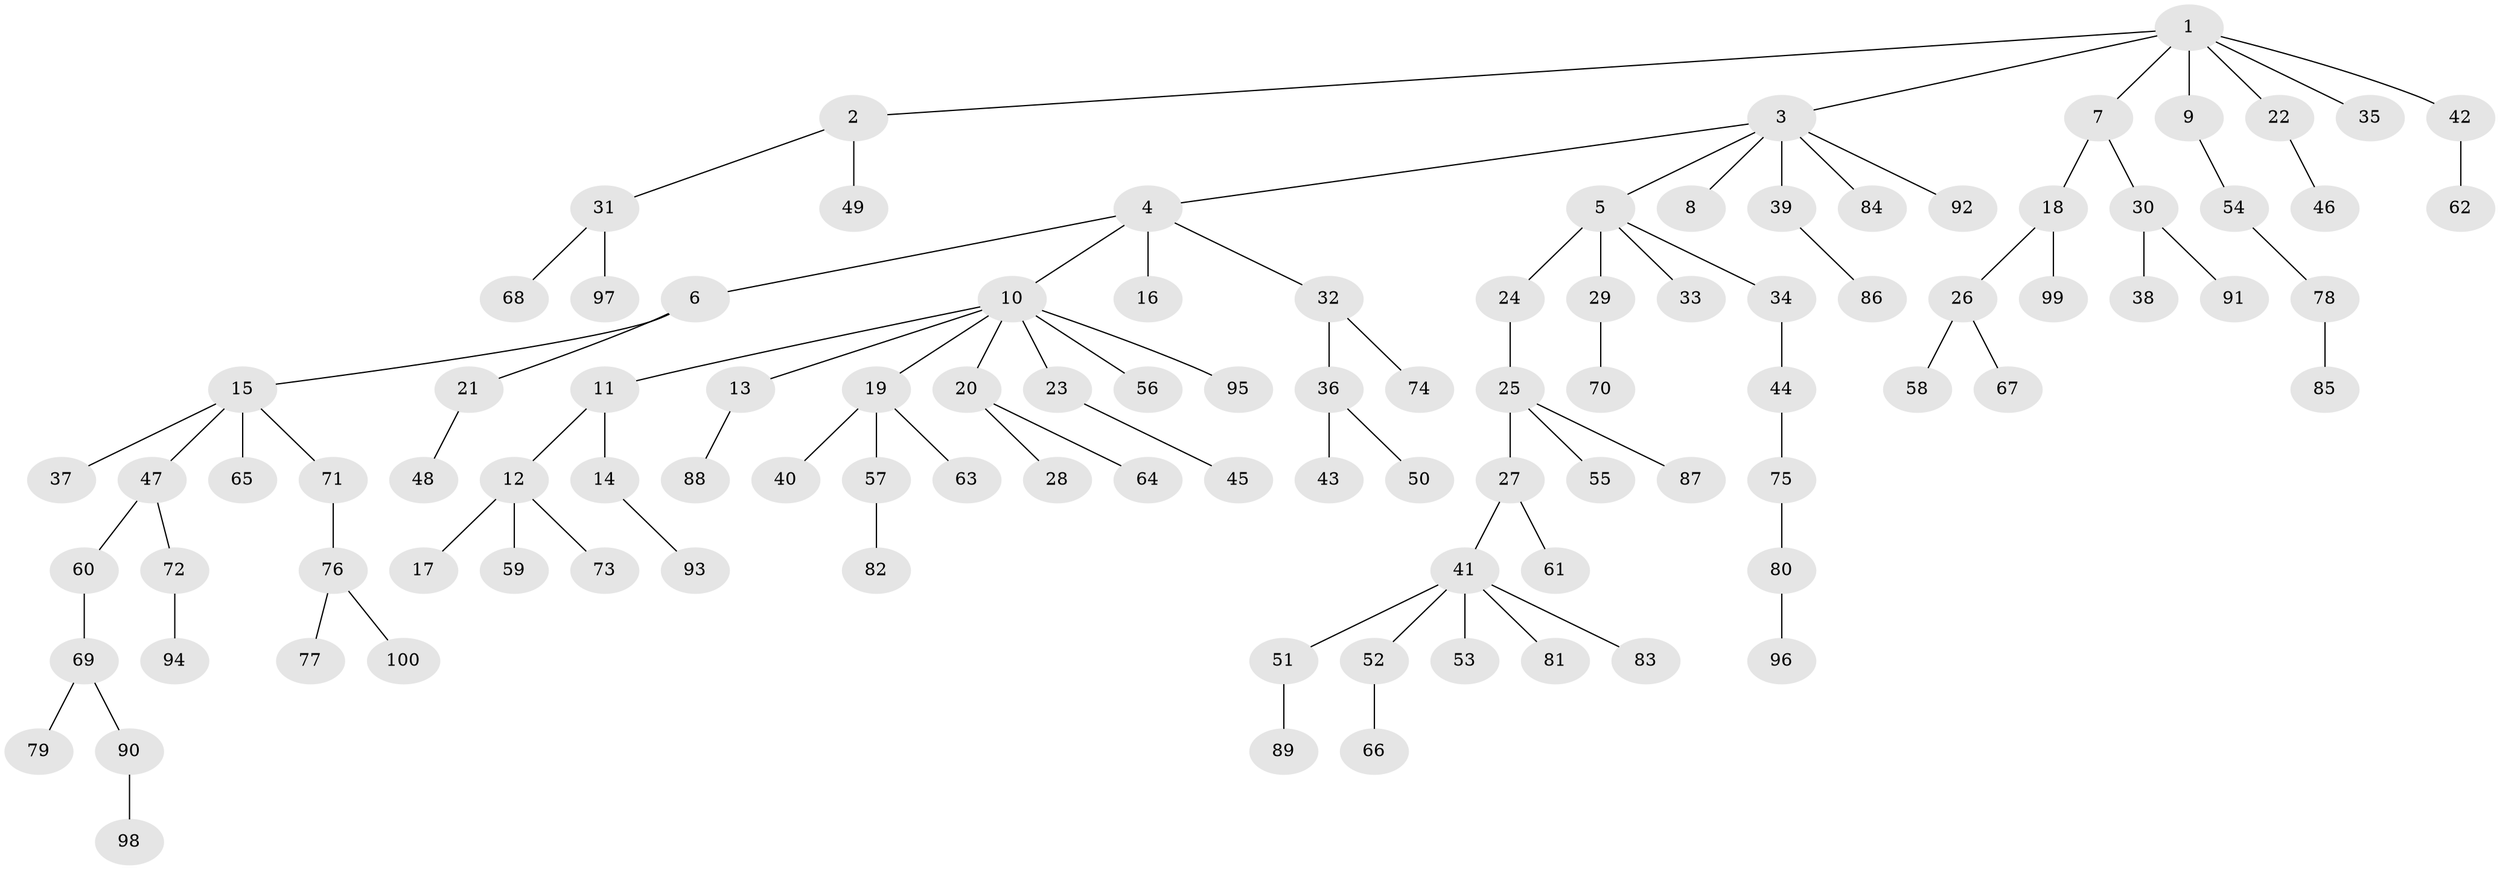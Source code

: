 // Generated by graph-tools (version 1.1) at 2025/50/03/09/25 03:50:17]
// undirected, 100 vertices, 99 edges
graph export_dot {
graph [start="1"]
  node [color=gray90,style=filled];
  1;
  2;
  3;
  4;
  5;
  6;
  7;
  8;
  9;
  10;
  11;
  12;
  13;
  14;
  15;
  16;
  17;
  18;
  19;
  20;
  21;
  22;
  23;
  24;
  25;
  26;
  27;
  28;
  29;
  30;
  31;
  32;
  33;
  34;
  35;
  36;
  37;
  38;
  39;
  40;
  41;
  42;
  43;
  44;
  45;
  46;
  47;
  48;
  49;
  50;
  51;
  52;
  53;
  54;
  55;
  56;
  57;
  58;
  59;
  60;
  61;
  62;
  63;
  64;
  65;
  66;
  67;
  68;
  69;
  70;
  71;
  72;
  73;
  74;
  75;
  76;
  77;
  78;
  79;
  80;
  81;
  82;
  83;
  84;
  85;
  86;
  87;
  88;
  89;
  90;
  91;
  92;
  93;
  94;
  95;
  96;
  97;
  98;
  99;
  100;
  1 -- 2;
  1 -- 3;
  1 -- 7;
  1 -- 9;
  1 -- 22;
  1 -- 35;
  1 -- 42;
  2 -- 31;
  2 -- 49;
  3 -- 4;
  3 -- 5;
  3 -- 8;
  3 -- 39;
  3 -- 84;
  3 -- 92;
  4 -- 6;
  4 -- 10;
  4 -- 16;
  4 -- 32;
  5 -- 24;
  5 -- 29;
  5 -- 33;
  5 -- 34;
  6 -- 15;
  6 -- 21;
  7 -- 18;
  7 -- 30;
  9 -- 54;
  10 -- 11;
  10 -- 13;
  10 -- 19;
  10 -- 20;
  10 -- 23;
  10 -- 56;
  10 -- 95;
  11 -- 12;
  11 -- 14;
  12 -- 17;
  12 -- 59;
  12 -- 73;
  13 -- 88;
  14 -- 93;
  15 -- 37;
  15 -- 47;
  15 -- 65;
  15 -- 71;
  18 -- 26;
  18 -- 99;
  19 -- 40;
  19 -- 57;
  19 -- 63;
  20 -- 28;
  20 -- 64;
  21 -- 48;
  22 -- 46;
  23 -- 45;
  24 -- 25;
  25 -- 27;
  25 -- 55;
  25 -- 87;
  26 -- 58;
  26 -- 67;
  27 -- 41;
  27 -- 61;
  29 -- 70;
  30 -- 38;
  30 -- 91;
  31 -- 68;
  31 -- 97;
  32 -- 36;
  32 -- 74;
  34 -- 44;
  36 -- 43;
  36 -- 50;
  39 -- 86;
  41 -- 51;
  41 -- 52;
  41 -- 53;
  41 -- 81;
  41 -- 83;
  42 -- 62;
  44 -- 75;
  47 -- 60;
  47 -- 72;
  51 -- 89;
  52 -- 66;
  54 -- 78;
  57 -- 82;
  60 -- 69;
  69 -- 79;
  69 -- 90;
  71 -- 76;
  72 -- 94;
  75 -- 80;
  76 -- 77;
  76 -- 100;
  78 -- 85;
  80 -- 96;
  90 -- 98;
}
